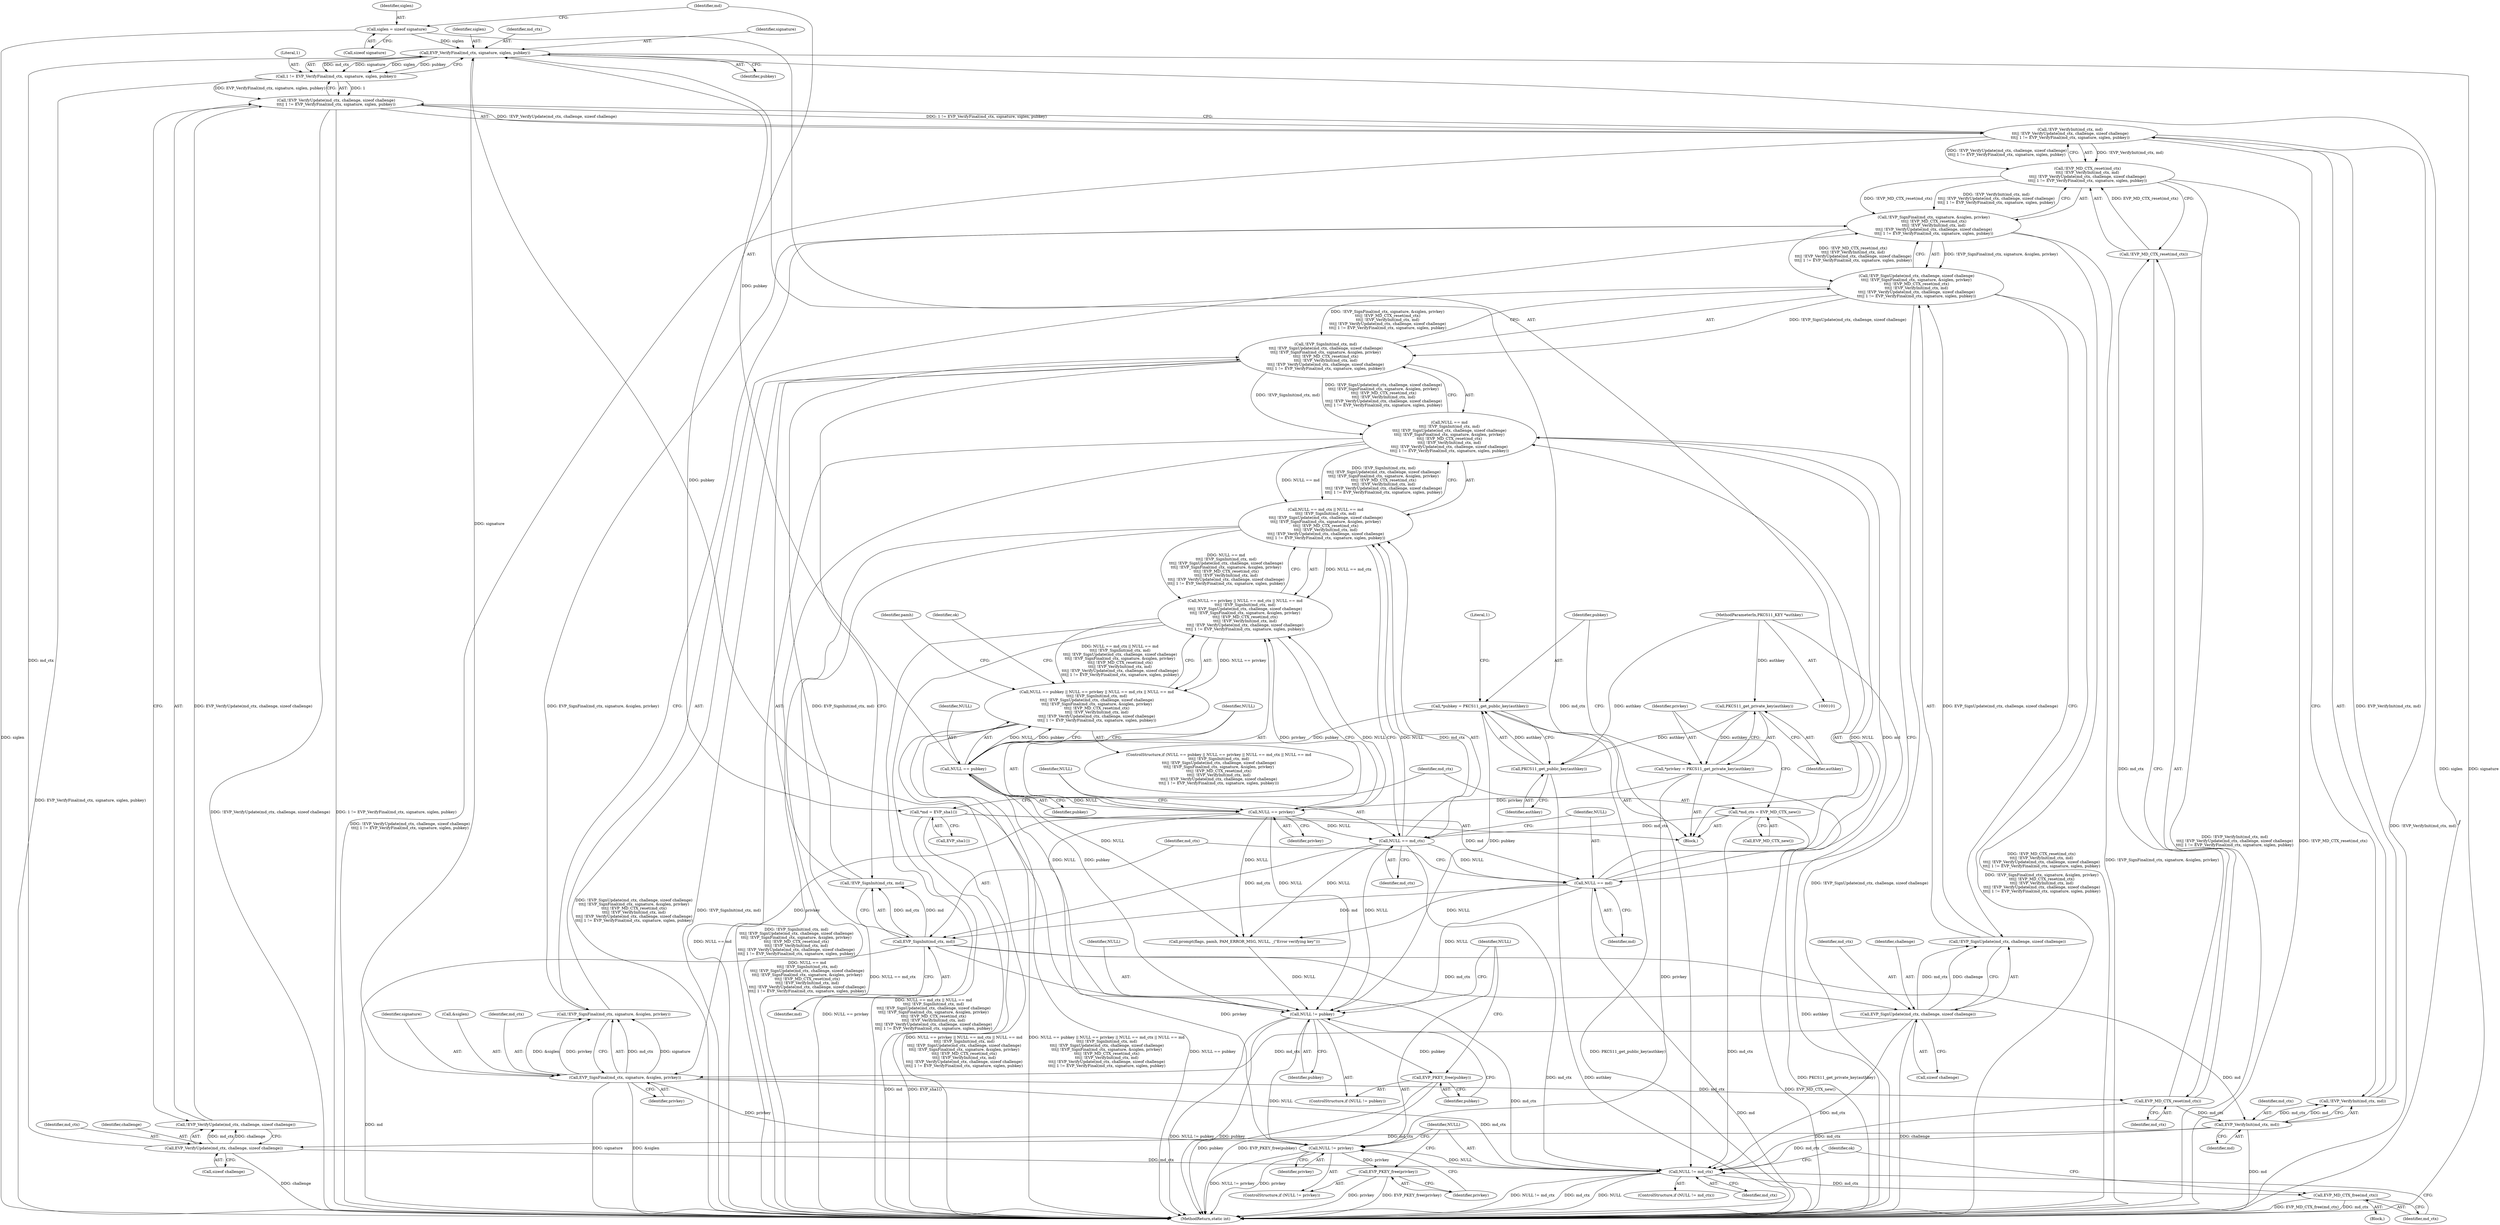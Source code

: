 digraph "1_pam_p11_d150b60e1e14c261b113f55681419ad1dfa8a76c@pointer" {
"1000200" [label="(Call,EVP_VerifyFinal(md_ctx, signature, siglen, pubkey))"];
"1000193" [label="(Call,EVP_VerifyUpdate(md_ctx, challenge, sizeof challenge))"];
"1000188" [label="(Call,EVP_VerifyInit(md_ctx, md))"];
"1000184" [label="(Call,EVP_MD_CTX_reset(md_ctx))"];
"1000176" [label="(Call,EVP_SignFinal(md_ctx, signature, &siglen, privkey))"];
"1000169" [label="(Call,EVP_SignUpdate(md_ctx, challenge, sizeof challenge))"];
"1000164" [label="(Call,EVP_SignInit(md_ctx, md))"];
"1000155" [label="(Call,NULL == md_ctx)"];
"1000151" [label="(Call,NULL == privkey)"];
"1000147" [label="(Call,NULL == pubkey)"];
"1000131" [label="(Call,*pubkey = PKCS11_get_public_key(authkey))"];
"1000133" [label="(Call,PKCS11_get_public_key(authkey))"];
"1000128" [label="(Call,PKCS11_get_private_key(authkey))"];
"1000104" [label="(MethodParameterIn,PKCS11_KEY *authkey)"];
"1000126" [label="(Call,*privkey = PKCS11_get_private_key(authkey))"];
"1000122" [label="(Call,*md_ctx = EVP_MD_CTX_new())"];
"1000159" [label="(Call,NULL == md)"];
"1000118" [label="(Call,*md = EVP_sha1())"];
"1000113" [label="(Call,siglen = sizeof signature)"];
"1000198" [label="(Call,1 != EVP_VerifyFinal(md_ctx, signature, siglen, pubkey))"];
"1000191" [label="(Call,!EVP_VerifyUpdate(md_ctx, challenge, sizeof challenge)\n\t\t\t|| 1 != EVP_VerifyFinal(md_ctx, signature, siglen, pubkey))"];
"1000186" [label="(Call,!EVP_VerifyInit(md_ctx, md)\n\t\t\t|| !EVP_VerifyUpdate(md_ctx, challenge, sizeof challenge)\n\t\t\t|| 1 != EVP_VerifyFinal(md_ctx, signature, siglen, pubkey))"];
"1000182" [label="(Call,!EVP_MD_CTX_reset(md_ctx)\n\t\t\t|| !EVP_VerifyInit(md_ctx, md)\n\t\t\t|| !EVP_VerifyUpdate(md_ctx, challenge, sizeof challenge)\n\t\t\t|| 1 != EVP_VerifyFinal(md_ctx, signature, siglen, pubkey))"];
"1000174" [label="(Call,!EVP_SignFinal(md_ctx, signature, &siglen, privkey)\n\t\t\t|| !EVP_MD_CTX_reset(md_ctx)\n\t\t\t|| !EVP_VerifyInit(md_ctx, md)\n\t\t\t|| !EVP_VerifyUpdate(md_ctx, challenge, sizeof challenge)\n\t\t\t|| 1 != EVP_VerifyFinal(md_ctx, signature, siglen, pubkey))"];
"1000167" [label="(Call,!EVP_SignUpdate(md_ctx, challenge, sizeof challenge)\n\t\t\t|| !EVP_SignFinal(md_ctx, signature, &siglen, privkey)\n\t\t\t|| !EVP_MD_CTX_reset(md_ctx)\n\t\t\t|| !EVP_VerifyInit(md_ctx, md)\n\t\t\t|| !EVP_VerifyUpdate(md_ctx, challenge, sizeof challenge)\n\t\t\t|| 1 != EVP_VerifyFinal(md_ctx, signature, siglen, pubkey))"];
"1000162" [label="(Call,!EVP_SignInit(md_ctx, md)\n\t\t\t|| !EVP_SignUpdate(md_ctx, challenge, sizeof challenge)\n\t\t\t|| !EVP_SignFinal(md_ctx, signature, &siglen, privkey)\n\t\t\t|| !EVP_MD_CTX_reset(md_ctx)\n\t\t\t|| !EVP_VerifyInit(md_ctx, md)\n\t\t\t|| !EVP_VerifyUpdate(md_ctx, challenge, sizeof challenge)\n\t\t\t|| 1 != EVP_VerifyFinal(md_ctx, signature, siglen, pubkey))"];
"1000158" [label="(Call,NULL == md\n\t\t\t|| !EVP_SignInit(md_ctx, md)\n\t\t\t|| !EVP_SignUpdate(md_ctx, challenge, sizeof challenge)\n\t\t\t|| !EVP_SignFinal(md_ctx, signature, &siglen, privkey)\n\t\t\t|| !EVP_MD_CTX_reset(md_ctx)\n\t\t\t|| !EVP_VerifyInit(md_ctx, md)\n\t\t\t|| !EVP_VerifyUpdate(md_ctx, challenge, sizeof challenge)\n\t\t\t|| 1 != EVP_VerifyFinal(md_ctx, signature, siglen, pubkey))"];
"1000154" [label="(Call,NULL == md_ctx || NULL == md\n\t\t\t|| !EVP_SignInit(md_ctx, md)\n\t\t\t|| !EVP_SignUpdate(md_ctx, challenge, sizeof challenge)\n\t\t\t|| !EVP_SignFinal(md_ctx, signature, &siglen, privkey)\n\t\t\t|| !EVP_MD_CTX_reset(md_ctx)\n\t\t\t|| !EVP_VerifyInit(md_ctx, md)\n\t\t\t|| !EVP_VerifyUpdate(md_ctx, challenge, sizeof challenge)\n\t\t\t|| 1 != EVP_VerifyFinal(md_ctx, signature, siglen, pubkey))"];
"1000150" [label="(Call,NULL == privkey || NULL == md_ctx || NULL == md\n\t\t\t|| !EVP_SignInit(md_ctx, md)\n\t\t\t|| !EVP_SignUpdate(md_ctx, challenge, sizeof challenge)\n\t\t\t|| !EVP_SignFinal(md_ctx, signature, &siglen, privkey)\n\t\t\t|| !EVP_MD_CTX_reset(md_ctx)\n\t\t\t|| !EVP_VerifyInit(md_ctx, md)\n\t\t\t|| !EVP_VerifyUpdate(md_ctx, challenge, sizeof challenge)\n\t\t\t|| 1 != EVP_VerifyFinal(md_ctx, signature, siglen, pubkey))"];
"1000146" [label="(Call,NULL == pubkey || NULL == privkey || NULL == md_ctx || NULL == md\n\t\t\t|| !EVP_SignInit(md_ctx, md)\n\t\t\t|| !EVP_SignUpdate(md_ctx, challenge, sizeof challenge)\n\t\t\t|| !EVP_SignFinal(md_ctx, signature, &siglen, privkey)\n\t\t\t|| !EVP_MD_CTX_reset(md_ctx)\n\t\t\t|| !EVP_VerifyInit(md_ctx, md)\n\t\t\t|| !EVP_VerifyUpdate(md_ctx, challenge, sizeof challenge)\n\t\t\t|| 1 != EVP_VerifyFinal(md_ctx, signature, siglen, pubkey))"];
"1000225" [label="(Call,NULL != pubkey)"];
"1000228" [label="(Call,EVP_PKEY_free(pubkey))"];
"1000231" [label="(Call,NULL != privkey)"];
"1000234" [label="(Call,EVP_PKEY_free(privkey))"];
"1000237" [label="(Call,NULL != md_ctx)"];
"1000241" [label="(Call,EVP_MD_CTX_free(md_ctx))"];
"1000129" [label="(Identifier,authkey)"];
"1000233" [label="(Identifier,privkey)"];
"1000245" [label="(MethodReturn,static int)"];
"1000166" [label="(Identifier,md)"];
"1000191" [label="(Call,!EVP_VerifyUpdate(md_ctx, challenge, sizeof challenge)\n\t\t\t|| 1 != EVP_VerifyFinal(md_ctx, signature, siglen, pubkey))"];
"1000164" [label="(Call,EVP_SignInit(md_ctx, md))"];
"1000238" [label="(Identifier,NULL)"];
"1000199" [label="(Literal,1)"];
"1000172" [label="(Call,sizeof challenge)"];
"1000162" [label="(Call,!EVP_SignInit(md_ctx, md)\n\t\t\t|| !EVP_SignUpdate(md_ctx, challenge, sizeof challenge)\n\t\t\t|| !EVP_SignFinal(md_ctx, signature, &siglen, privkey)\n\t\t\t|| !EVP_MD_CTX_reset(md_ctx)\n\t\t\t|| !EVP_VerifyInit(md_ctx, md)\n\t\t\t|| !EVP_VerifyUpdate(md_ctx, challenge, sizeof challenge)\n\t\t\t|| 1 != EVP_VerifyFinal(md_ctx, signature, siglen, pubkey))"];
"1000225" [label="(Call,NULL != pubkey)"];
"1000159" [label="(Call,NULL == md)"];
"1000202" [label="(Identifier,signature)"];
"1000185" [label="(Identifier,md_ctx)"];
"1000182" [label="(Call,!EVP_MD_CTX_reset(md_ctx)\n\t\t\t|| !EVP_VerifyInit(md_ctx, md)\n\t\t\t|| !EVP_VerifyUpdate(md_ctx, challenge, sizeof challenge)\n\t\t\t|| 1 != EVP_VerifyFinal(md_ctx, signature, siglen, pubkey))"];
"1000230" [label="(ControlStructure,if (NULL != privkey))"];
"1000207" [label="(Identifier,pamh)"];
"1000160" [label="(Identifier,NULL)"];
"1000228" [label="(Call,EVP_PKEY_free(pubkey))"];
"1000203" [label="(Identifier,siglen)"];
"1000244" [label="(Identifier,ok)"];
"1000176" [label="(Call,EVP_SignFinal(md_ctx, signature, &siglen, privkey))"];
"1000229" [label="(Identifier,pubkey)"];
"1000200" [label="(Call,EVP_VerifyFinal(md_ctx, signature, siglen, pubkey))"];
"1000212" [label="(Call,prompt(flags, pamh, PAM_ERROR_MSG, NULL, _(\"Error verifying key\")))"];
"1000175" [label="(Call,!EVP_SignFinal(md_ctx, signature, &siglen, privkey))"];
"1000170" [label="(Identifier,md_ctx)"];
"1000148" [label="(Identifier,NULL)"];
"1000234" [label="(Call,EVP_PKEY_free(privkey))"];
"1000137" [label="(Literal,1)"];
"1000231" [label="(Call,NULL != privkey)"];
"1000152" [label="(Identifier,NULL)"];
"1000194" [label="(Identifier,md_ctx)"];
"1000190" [label="(Identifier,md)"];
"1000189" [label="(Identifier,md_ctx)"];
"1000178" [label="(Identifier,signature)"];
"1000113" [label="(Call,siglen = sizeof signature)"];
"1000224" [label="(ControlStructure,if (NULL != pubkey))"];
"1000145" [label="(ControlStructure,if (NULL == pubkey || NULL == privkey || NULL == md_ctx || NULL == md\n\t\t\t|| !EVP_SignInit(md_ctx, md)\n\t\t\t|| !EVP_SignUpdate(md_ctx, challenge, sizeof challenge)\n\t\t\t|| !EVP_SignFinal(md_ctx, signature, &siglen, privkey)\n\t\t\t|| !EVP_MD_CTX_reset(md_ctx)\n\t\t\t|| !EVP_VerifyInit(md_ctx, md)\n\t\t\t|| !EVP_VerifyUpdate(md_ctx, challenge, sizeof challenge)\n\t\t\t|| 1 != EVP_VerifyFinal(md_ctx, signature, siglen, pubkey)))"];
"1000240" [label="(Block,)"];
"1000128" [label="(Call,PKCS11_get_private_key(authkey))"];
"1000168" [label="(Call,!EVP_SignUpdate(md_ctx, challenge, sizeof challenge))"];
"1000155" [label="(Call,NULL == md_ctx)"];
"1000157" [label="(Identifier,md_ctx)"];
"1000120" [label="(Call,EVP_sha1())"];
"1000226" [label="(Identifier,NULL)"];
"1000147" [label="(Call,NULL == pubkey)"];
"1000196" [label="(Call,sizeof challenge)"];
"1000236" [label="(ControlStructure,if (NULL != md_ctx))"];
"1000161" [label="(Identifier,md)"];
"1000165" [label="(Identifier,md_ctx)"];
"1000114" [label="(Identifier,siglen)"];
"1000237" [label="(Call,NULL != md_ctx)"];
"1000146" [label="(Call,NULL == pubkey || NULL == privkey || NULL == md_ctx || NULL == md\n\t\t\t|| !EVP_SignInit(md_ctx, md)\n\t\t\t|| !EVP_SignUpdate(md_ctx, challenge, sizeof challenge)\n\t\t\t|| !EVP_SignFinal(md_ctx, signature, &siglen, privkey)\n\t\t\t|| !EVP_MD_CTX_reset(md_ctx)\n\t\t\t|| !EVP_VerifyInit(md_ctx, md)\n\t\t\t|| !EVP_VerifyUpdate(md_ctx, challenge, sizeof challenge)\n\t\t\t|| 1 != EVP_VerifyFinal(md_ctx, signature, siglen, pubkey))"];
"1000126" [label="(Call,*privkey = PKCS11_get_private_key(authkey))"];
"1000221" [label="(Identifier,ok)"];
"1000183" [label="(Call,!EVP_MD_CTX_reset(md_ctx))"];
"1000198" [label="(Call,1 != EVP_VerifyFinal(md_ctx, signature, siglen, pubkey))"];
"1000153" [label="(Identifier,privkey)"];
"1000119" [label="(Identifier,md)"];
"1000195" [label="(Identifier,challenge)"];
"1000163" [label="(Call,!EVP_SignInit(md_ctx, md))"];
"1000167" [label="(Call,!EVP_SignUpdate(md_ctx, challenge, sizeof challenge)\n\t\t\t|| !EVP_SignFinal(md_ctx, signature, &siglen, privkey)\n\t\t\t|| !EVP_MD_CTX_reset(md_ctx)\n\t\t\t|| !EVP_VerifyInit(md_ctx, md)\n\t\t\t|| !EVP_VerifyUpdate(md_ctx, challenge, sizeof challenge)\n\t\t\t|| 1 != EVP_VerifyFinal(md_ctx, signature, siglen, pubkey))"];
"1000235" [label="(Identifier,privkey)"];
"1000192" [label="(Call,!EVP_VerifyUpdate(md_ctx, challenge, sizeof challenge))"];
"1000151" [label="(Call,NULL == privkey)"];
"1000232" [label="(Identifier,NULL)"];
"1000204" [label="(Identifier,pubkey)"];
"1000133" [label="(Call,PKCS11_get_public_key(authkey))"];
"1000104" [label="(MethodParameterIn,PKCS11_KEY *authkey)"];
"1000201" [label="(Identifier,md_ctx)"];
"1000181" [label="(Identifier,privkey)"];
"1000179" [label="(Call,&siglen)"];
"1000156" [label="(Identifier,NULL)"];
"1000227" [label="(Identifier,pubkey)"];
"1000134" [label="(Identifier,authkey)"];
"1000174" [label="(Call,!EVP_SignFinal(md_ctx, signature, &siglen, privkey)\n\t\t\t|| !EVP_MD_CTX_reset(md_ctx)\n\t\t\t|| !EVP_VerifyInit(md_ctx, md)\n\t\t\t|| !EVP_VerifyUpdate(md_ctx, challenge, sizeof challenge)\n\t\t\t|| 1 != EVP_VerifyFinal(md_ctx, signature, siglen, pubkey))"];
"1000188" [label="(Call,EVP_VerifyInit(md_ctx, md))"];
"1000186" [label="(Call,!EVP_VerifyInit(md_ctx, md)\n\t\t\t|| !EVP_VerifyUpdate(md_ctx, challenge, sizeof challenge)\n\t\t\t|| 1 != EVP_VerifyFinal(md_ctx, signature, siglen, pubkey))"];
"1000158" [label="(Call,NULL == md\n\t\t\t|| !EVP_SignInit(md_ctx, md)\n\t\t\t|| !EVP_SignUpdate(md_ctx, challenge, sizeof challenge)\n\t\t\t|| !EVP_SignFinal(md_ctx, signature, &siglen, privkey)\n\t\t\t|| !EVP_MD_CTX_reset(md_ctx)\n\t\t\t|| !EVP_VerifyInit(md_ctx, md)\n\t\t\t|| !EVP_VerifyUpdate(md_ctx, challenge, sizeof challenge)\n\t\t\t|| 1 != EVP_VerifyFinal(md_ctx, signature, siglen, pubkey))"];
"1000131" [label="(Call,*pubkey = PKCS11_get_public_key(authkey))"];
"1000124" [label="(Call,EVP_MD_CTX_new())"];
"1000132" [label="(Identifier,pubkey)"];
"1000127" [label="(Identifier,privkey)"];
"1000241" [label="(Call,EVP_MD_CTX_free(md_ctx))"];
"1000115" [label="(Call,sizeof signature)"];
"1000169" [label="(Call,EVP_SignUpdate(md_ctx, challenge, sizeof challenge))"];
"1000149" [label="(Identifier,pubkey)"];
"1000187" [label="(Call,!EVP_VerifyInit(md_ctx, md))"];
"1000150" [label="(Call,NULL == privkey || NULL == md_ctx || NULL == md\n\t\t\t|| !EVP_SignInit(md_ctx, md)\n\t\t\t|| !EVP_SignUpdate(md_ctx, challenge, sizeof challenge)\n\t\t\t|| !EVP_SignFinal(md_ctx, signature, &siglen, privkey)\n\t\t\t|| !EVP_MD_CTX_reset(md_ctx)\n\t\t\t|| !EVP_VerifyInit(md_ctx, md)\n\t\t\t|| !EVP_VerifyUpdate(md_ctx, challenge, sizeof challenge)\n\t\t\t|| 1 != EVP_VerifyFinal(md_ctx, signature, siglen, pubkey))"];
"1000105" [label="(Block,)"];
"1000122" [label="(Call,*md_ctx = EVP_MD_CTX_new())"];
"1000177" [label="(Identifier,md_ctx)"];
"1000193" [label="(Call,EVP_VerifyUpdate(md_ctx, challenge, sizeof challenge))"];
"1000171" [label="(Identifier,challenge)"];
"1000123" [label="(Identifier,md_ctx)"];
"1000242" [label="(Identifier,md_ctx)"];
"1000154" [label="(Call,NULL == md_ctx || NULL == md\n\t\t\t|| !EVP_SignInit(md_ctx, md)\n\t\t\t|| !EVP_SignUpdate(md_ctx, challenge, sizeof challenge)\n\t\t\t|| !EVP_SignFinal(md_ctx, signature, &siglen, privkey)\n\t\t\t|| !EVP_MD_CTX_reset(md_ctx)\n\t\t\t|| !EVP_VerifyInit(md_ctx, md)\n\t\t\t|| !EVP_VerifyUpdate(md_ctx, challenge, sizeof challenge)\n\t\t\t|| 1 != EVP_VerifyFinal(md_ctx, signature, siglen, pubkey))"];
"1000118" [label="(Call,*md = EVP_sha1())"];
"1000239" [label="(Identifier,md_ctx)"];
"1000184" [label="(Call,EVP_MD_CTX_reset(md_ctx))"];
"1000200" -> "1000198"  [label="AST: "];
"1000200" -> "1000204"  [label="CFG: "];
"1000201" -> "1000200"  [label="AST: "];
"1000202" -> "1000200"  [label="AST: "];
"1000203" -> "1000200"  [label="AST: "];
"1000204" -> "1000200"  [label="AST: "];
"1000198" -> "1000200"  [label="CFG: "];
"1000200" -> "1000245"  [label="DDG: siglen"];
"1000200" -> "1000245"  [label="DDG: signature"];
"1000200" -> "1000198"  [label="DDG: md_ctx"];
"1000200" -> "1000198"  [label="DDG: signature"];
"1000200" -> "1000198"  [label="DDG: siglen"];
"1000200" -> "1000198"  [label="DDG: pubkey"];
"1000193" -> "1000200"  [label="DDG: md_ctx"];
"1000176" -> "1000200"  [label="DDG: signature"];
"1000113" -> "1000200"  [label="DDG: siglen"];
"1000147" -> "1000200"  [label="DDG: pubkey"];
"1000200" -> "1000225"  [label="DDG: pubkey"];
"1000200" -> "1000237"  [label="DDG: md_ctx"];
"1000193" -> "1000192"  [label="AST: "];
"1000193" -> "1000196"  [label="CFG: "];
"1000194" -> "1000193"  [label="AST: "];
"1000195" -> "1000193"  [label="AST: "];
"1000196" -> "1000193"  [label="AST: "];
"1000192" -> "1000193"  [label="CFG: "];
"1000193" -> "1000245"  [label="DDG: challenge"];
"1000193" -> "1000192"  [label="DDG: md_ctx"];
"1000193" -> "1000192"  [label="DDG: challenge"];
"1000188" -> "1000193"  [label="DDG: md_ctx"];
"1000193" -> "1000237"  [label="DDG: md_ctx"];
"1000188" -> "1000187"  [label="AST: "];
"1000188" -> "1000190"  [label="CFG: "];
"1000189" -> "1000188"  [label="AST: "];
"1000190" -> "1000188"  [label="AST: "];
"1000187" -> "1000188"  [label="CFG: "];
"1000188" -> "1000245"  [label="DDG: md"];
"1000188" -> "1000187"  [label="DDG: md_ctx"];
"1000188" -> "1000187"  [label="DDG: md"];
"1000184" -> "1000188"  [label="DDG: md_ctx"];
"1000164" -> "1000188"  [label="DDG: md"];
"1000188" -> "1000237"  [label="DDG: md_ctx"];
"1000184" -> "1000183"  [label="AST: "];
"1000184" -> "1000185"  [label="CFG: "];
"1000185" -> "1000184"  [label="AST: "];
"1000183" -> "1000184"  [label="CFG: "];
"1000184" -> "1000183"  [label="DDG: md_ctx"];
"1000176" -> "1000184"  [label="DDG: md_ctx"];
"1000184" -> "1000237"  [label="DDG: md_ctx"];
"1000176" -> "1000175"  [label="AST: "];
"1000176" -> "1000181"  [label="CFG: "];
"1000177" -> "1000176"  [label="AST: "];
"1000178" -> "1000176"  [label="AST: "];
"1000179" -> "1000176"  [label="AST: "];
"1000181" -> "1000176"  [label="AST: "];
"1000175" -> "1000176"  [label="CFG: "];
"1000176" -> "1000245"  [label="DDG: signature"];
"1000176" -> "1000245"  [label="DDG: &siglen"];
"1000176" -> "1000175"  [label="DDG: md_ctx"];
"1000176" -> "1000175"  [label="DDG: signature"];
"1000176" -> "1000175"  [label="DDG: &siglen"];
"1000176" -> "1000175"  [label="DDG: privkey"];
"1000169" -> "1000176"  [label="DDG: md_ctx"];
"1000151" -> "1000176"  [label="DDG: privkey"];
"1000176" -> "1000231"  [label="DDG: privkey"];
"1000176" -> "1000237"  [label="DDG: md_ctx"];
"1000169" -> "1000168"  [label="AST: "];
"1000169" -> "1000172"  [label="CFG: "];
"1000170" -> "1000169"  [label="AST: "];
"1000171" -> "1000169"  [label="AST: "];
"1000172" -> "1000169"  [label="AST: "];
"1000168" -> "1000169"  [label="CFG: "];
"1000169" -> "1000245"  [label="DDG: challenge"];
"1000169" -> "1000168"  [label="DDG: md_ctx"];
"1000169" -> "1000168"  [label="DDG: challenge"];
"1000164" -> "1000169"  [label="DDG: md_ctx"];
"1000169" -> "1000237"  [label="DDG: md_ctx"];
"1000164" -> "1000163"  [label="AST: "];
"1000164" -> "1000166"  [label="CFG: "];
"1000165" -> "1000164"  [label="AST: "];
"1000166" -> "1000164"  [label="AST: "];
"1000163" -> "1000164"  [label="CFG: "];
"1000164" -> "1000245"  [label="DDG: md"];
"1000164" -> "1000163"  [label="DDG: md_ctx"];
"1000164" -> "1000163"  [label="DDG: md"];
"1000155" -> "1000164"  [label="DDG: md_ctx"];
"1000159" -> "1000164"  [label="DDG: md"];
"1000164" -> "1000237"  [label="DDG: md_ctx"];
"1000155" -> "1000154"  [label="AST: "];
"1000155" -> "1000157"  [label="CFG: "];
"1000156" -> "1000155"  [label="AST: "];
"1000157" -> "1000155"  [label="AST: "];
"1000160" -> "1000155"  [label="CFG: "];
"1000154" -> "1000155"  [label="CFG: "];
"1000155" -> "1000154"  [label="DDG: NULL"];
"1000155" -> "1000154"  [label="DDG: md_ctx"];
"1000151" -> "1000155"  [label="DDG: NULL"];
"1000122" -> "1000155"  [label="DDG: md_ctx"];
"1000155" -> "1000159"  [label="DDG: NULL"];
"1000155" -> "1000212"  [label="DDG: NULL"];
"1000155" -> "1000225"  [label="DDG: NULL"];
"1000155" -> "1000237"  [label="DDG: md_ctx"];
"1000151" -> "1000150"  [label="AST: "];
"1000151" -> "1000153"  [label="CFG: "];
"1000152" -> "1000151"  [label="AST: "];
"1000153" -> "1000151"  [label="AST: "];
"1000156" -> "1000151"  [label="CFG: "];
"1000150" -> "1000151"  [label="CFG: "];
"1000151" -> "1000150"  [label="DDG: NULL"];
"1000151" -> "1000150"  [label="DDG: privkey"];
"1000147" -> "1000151"  [label="DDG: NULL"];
"1000126" -> "1000151"  [label="DDG: privkey"];
"1000151" -> "1000212"  [label="DDG: NULL"];
"1000151" -> "1000225"  [label="DDG: NULL"];
"1000151" -> "1000231"  [label="DDG: privkey"];
"1000147" -> "1000146"  [label="AST: "];
"1000147" -> "1000149"  [label="CFG: "];
"1000148" -> "1000147"  [label="AST: "];
"1000149" -> "1000147"  [label="AST: "];
"1000152" -> "1000147"  [label="CFG: "];
"1000146" -> "1000147"  [label="CFG: "];
"1000147" -> "1000146"  [label="DDG: NULL"];
"1000147" -> "1000146"  [label="DDG: pubkey"];
"1000131" -> "1000147"  [label="DDG: pubkey"];
"1000147" -> "1000212"  [label="DDG: NULL"];
"1000147" -> "1000225"  [label="DDG: NULL"];
"1000147" -> "1000225"  [label="DDG: pubkey"];
"1000131" -> "1000105"  [label="AST: "];
"1000131" -> "1000133"  [label="CFG: "];
"1000132" -> "1000131"  [label="AST: "];
"1000133" -> "1000131"  [label="AST: "];
"1000137" -> "1000131"  [label="CFG: "];
"1000131" -> "1000245"  [label="DDG: PKCS11_get_public_key(authkey)"];
"1000133" -> "1000131"  [label="DDG: authkey"];
"1000131" -> "1000225"  [label="DDG: pubkey"];
"1000133" -> "1000134"  [label="CFG: "];
"1000134" -> "1000133"  [label="AST: "];
"1000133" -> "1000245"  [label="DDG: authkey"];
"1000128" -> "1000133"  [label="DDG: authkey"];
"1000104" -> "1000133"  [label="DDG: authkey"];
"1000128" -> "1000126"  [label="AST: "];
"1000128" -> "1000129"  [label="CFG: "];
"1000129" -> "1000128"  [label="AST: "];
"1000126" -> "1000128"  [label="CFG: "];
"1000128" -> "1000126"  [label="DDG: authkey"];
"1000104" -> "1000128"  [label="DDG: authkey"];
"1000104" -> "1000101"  [label="AST: "];
"1000104" -> "1000245"  [label="DDG: authkey"];
"1000126" -> "1000105"  [label="AST: "];
"1000127" -> "1000126"  [label="AST: "];
"1000132" -> "1000126"  [label="CFG: "];
"1000126" -> "1000245"  [label="DDG: PKCS11_get_private_key(authkey)"];
"1000126" -> "1000231"  [label="DDG: privkey"];
"1000122" -> "1000105"  [label="AST: "];
"1000122" -> "1000124"  [label="CFG: "];
"1000123" -> "1000122"  [label="AST: "];
"1000124" -> "1000122"  [label="AST: "];
"1000127" -> "1000122"  [label="CFG: "];
"1000122" -> "1000245"  [label="DDG: EVP_MD_CTX_new()"];
"1000122" -> "1000237"  [label="DDG: md_ctx"];
"1000159" -> "1000158"  [label="AST: "];
"1000159" -> "1000161"  [label="CFG: "];
"1000160" -> "1000159"  [label="AST: "];
"1000161" -> "1000159"  [label="AST: "];
"1000165" -> "1000159"  [label="CFG: "];
"1000158" -> "1000159"  [label="CFG: "];
"1000159" -> "1000245"  [label="DDG: md"];
"1000159" -> "1000158"  [label="DDG: NULL"];
"1000159" -> "1000158"  [label="DDG: md"];
"1000118" -> "1000159"  [label="DDG: md"];
"1000159" -> "1000212"  [label="DDG: NULL"];
"1000159" -> "1000225"  [label="DDG: NULL"];
"1000118" -> "1000105"  [label="AST: "];
"1000118" -> "1000120"  [label="CFG: "];
"1000119" -> "1000118"  [label="AST: "];
"1000120" -> "1000118"  [label="AST: "];
"1000123" -> "1000118"  [label="CFG: "];
"1000118" -> "1000245"  [label="DDG: md"];
"1000118" -> "1000245"  [label="DDG: EVP_sha1()"];
"1000113" -> "1000105"  [label="AST: "];
"1000113" -> "1000115"  [label="CFG: "];
"1000114" -> "1000113"  [label="AST: "];
"1000115" -> "1000113"  [label="AST: "];
"1000119" -> "1000113"  [label="CFG: "];
"1000113" -> "1000245"  [label="DDG: siglen"];
"1000198" -> "1000191"  [label="AST: "];
"1000199" -> "1000198"  [label="AST: "];
"1000191" -> "1000198"  [label="CFG: "];
"1000198" -> "1000245"  [label="DDG: EVP_VerifyFinal(md_ctx, signature, siglen, pubkey)"];
"1000198" -> "1000191"  [label="DDG: 1"];
"1000198" -> "1000191"  [label="DDG: EVP_VerifyFinal(md_ctx, signature, siglen, pubkey)"];
"1000191" -> "1000186"  [label="AST: "];
"1000191" -> "1000192"  [label="CFG: "];
"1000192" -> "1000191"  [label="AST: "];
"1000186" -> "1000191"  [label="CFG: "];
"1000191" -> "1000245"  [label="DDG: !EVP_VerifyUpdate(md_ctx, challenge, sizeof challenge)"];
"1000191" -> "1000245"  [label="DDG: 1 != EVP_VerifyFinal(md_ctx, signature, siglen, pubkey)"];
"1000191" -> "1000186"  [label="DDG: !EVP_VerifyUpdate(md_ctx, challenge, sizeof challenge)"];
"1000191" -> "1000186"  [label="DDG: 1 != EVP_VerifyFinal(md_ctx, signature, siglen, pubkey)"];
"1000192" -> "1000191"  [label="DDG: EVP_VerifyUpdate(md_ctx, challenge, sizeof challenge)"];
"1000186" -> "1000182"  [label="AST: "];
"1000186" -> "1000187"  [label="CFG: "];
"1000187" -> "1000186"  [label="AST: "];
"1000182" -> "1000186"  [label="CFG: "];
"1000186" -> "1000245"  [label="DDG: !EVP_VerifyInit(md_ctx, md)"];
"1000186" -> "1000245"  [label="DDG: !EVP_VerifyUpdate(md_ctx, challenge, sizeof challenge)\n\t\t\t|| 1 != EVP_VerifyFinal(md_ctx, signature, siglen, pubkey)"];
"1000186" -> "1000182"  [label="DDG: !EVP_VerifyInit(md_ctx, md)"];
"1000186" -> "1000182"  [label="DDG: !EVP_VerifyUpdate(md_ctx, challenge, sizeof challenge)\n\t\t\t|| 1 != EVP_VerifyFinal(md_ctx, signature, siglen, pubkey)"];
"1000187" -> "1000186"  [label="DDG: EVP_VerifyInit(md_ctx, md)"];
"1000182" -> "1000174"  [label="AST: "];
"1000182" -> "1000183"  [label="CFG: "];
"1000183" -> "1000182"  [label="AST: "];
"1000174" -> "1000182"  [label="CFG: "];
"1000182" -> "1000245"  [label="DDG: !EVP_VerifyInit(md_ctx, md)\n\t\t\t|| !EVP_VerifyUpdate(md_ctx, challenge, sizeof challenge)\n\t\t\t|| 1 != EVP_VerifyFinal(md_ctx, signature, siglen, pubkey)"];
"1000182" -> "1000245"  [label="DDG: !EVP_MD_CTX_reset(md_ctx)"];
"1000182" -> "1000174"  [label="DDG: !EVP_MD_CTX_reset(md_ctx)"];
"1000182" -> "1000174"  [label="DDG: !EVP_VerifyInit(md_ctx, md)\n\t\t\t|| !EVP_VerifyUpdate(md_ctx, challenge, sizeof challenge)\n\t\t\t|| 1 != EVP_VerifyFinal(md_ctx, signature, siglen, pubkey)"];
"1000183" -> "1000182"  [label="DDG: EVP_MD_CTX_reset(md_ctx)"];
"1000174" -> "1000167"  [label="AST: "];
"1000174" -> "1000175"  [label="CFG: "];
"1000175" -> "1000174"  [label="AST: "];
"1000167" -> "1000174"  [label="CFG: "];
"1000174" -> "1000245"  [label="DDG: !EVP_MD_CTX_reset(md_ctx)\n\t\t\t|| !EVP_VerifyInit(md_ctx, md)\n\t\t\t|| !EVP_VerifyUpdate(md_ctx, challenge, sizeof challenge)\n\t\t\t|| 1 != EVP_VerifyFinal(md_ctx, signature, siglen, pubkey)"];
"1000174" -> "1000245"  [label="DDG: !EVP_SignFinal(md_ctx, signature, &siglen, privkey)"];
"1000174" -> "1000167"  [label="DDG: !EVP_SignFinal(md_ctx, signature, &siglen, privkey)"];
"1000174" -> "1000167"  [label="DDG: !EVP_MD_CTX_reset(md_ctx)\n\t\t\t|| !EVP_VerifyInit(md_ctx, md)\n\t\t\t|| !EVP_VerifyUpdate(md_ctx, challenge, sizeof challenge)\n\t\t\t|| 1 != EVP_VerifyFinal(md_ctx, signature, siglen, pubkey)"];
"1000175" -> "1000174"  [label="DDG: EVP_SignFinal(md_ctx, signature, &siglen, privkey)"];
"1000167" -> "1000162"  [label="AST: "];
"1000167" -> "1000168"  [label="CFG: "];
"1000168" -> "1000167"  [label="AST: "];
"1000162" -> "1000167"  [label="CFG: "];
"1000167" -> "1000245"  [label="DDG: !EVP_SignUpdate(md_ctx, challenge, sizeof challenge)"];
"1000167" -> "1000245"  [label="DDG: !EVP_SignFinal(md_ctx, signature, &siglen, privkey)\n\t\t\t|| !EVP_MD_CTX_reset(md_ctx)\n\t\t\t|| !EVP_VerifyInit(md_ctx, md)\n\t\t\t|| !EVP_VerifyUpdate(md_ctx, challenge, sizeof challenge)\n\t\t\t|| 1 != EVP_VerifyFinal(md_ctx, signature, siglen, pubkey)"];
"1000167" -> "1000162"  [label="DDG: !EVP_SignUpdate(md_ctx, challenge, sizeof challenge)"];
"1000167" -> "1000162"  [label="DDG: !EVP_SignFinal(md_ctx, signature, &siglen, privkey)\n\t\t\t|| !EVP_MD_CTX_reset(md_ctx)\n\t\t\t|| !EVP_VerifyInit(md_ctx, md)\n\t\t\t|| !EVP_VerifyUpdate(md_ctx, challenge, sizeof challenge)\n\t\t\t|| 1 != EVP_VerifyFinal(md_ctx, signature, siglen, pubkey)"];
"1000168" -> "1000167"  [label="DDG: EVP_SignUpdate(md_ctx, challenge, sizeof challenge)"];
"1000162" -> "1000158"  [label="AST: "];
"1000162" -> "1000163"  [label="CFG: "];
"1000163" -> "1000162"  [label="AST: "];
"1000158" -> "1000162"  [label="CFG: "];
"1000162" -> "1000245"  [label="DDG: !EVP_SignUpdate(md_ctx, challenge, sizeof challenge)\n\t\t\t|| !EVP_SignFinal(md_ctx, signature, &siglen, privkey)\n\t\t\t|| !EVP_MD_CTX_reset(md_ctx)\n\t\t\t|| !EVP_VerifyInit(md_ctx, md)\n\t\t\t|| !EVP_VerifyUpdate(md_ctx, challenge, sizeof challenge)\n\t\t\t|| 1 != EVP_VerifyFinal(md_ctx, signature, siglen, pubkey)"];
"1000162" -> "1000245"  [label="DDG: !EVP_SignInit(md_ctx, md)"];
"1000162" -> "1000158"  [label="DDG: !EVP_SignInit(md_ctx, md)"];
"1000162" -> "1000158"  [label="DDG: !EVP_SignUpdate(md_ctx, challenge, sizeof challenge)\n\t\t\t|| !EVP_SignFinal(md_ctx, signature, &siglen, privkey)\n\t\t\t|| !EVP_MD_CTX_reset(md_ctx)\n\t\t\t|| !EVP_VerifyInit(md_ctx, md)\n\t\t\t|| !EVP_VerifyUpdate(md_ctx, challenge, sizeof challenge)\n\t\t\t|| 1 != EVP_VerifyFinal(md_ctx, signature, siglen, pubkey)"];
"1000163" -> "1000162"  [label="DDG: EVP_SignInit(md_ctx, md)"];
"1000158" -> "1000154"  [label="AST: "];
"1000154" -> "1000158"  [label="CFG: "];
"1000158" -> "1000245"  [label="DDG: NULL == md"];
"1000158" -> "1000245"  [label="DDG: !EVP_SignInit(md_ctx, md)\n\t\t\t|| !EVP_SignUpdate(md_ctx, challenge, sizeof challenge)\n\t\t\t|| !EVP_SignFinal(md_ctx, signature, &siglen, privkey)\n\t\t\t|| !EVP_MD_CTX_reset(md_ctx)\n\t\t\t|| !EVP_VerifyInit(md_ctx, md)\n\t\t\t|| !EVP_VerifyUpdate(md_ctx, challenge, sizeof challenge)\n\t\t\t|| 1 != EVP_VerifyFinal(md_ctx, signature, siglen, pubkey)"];
"1000158" -> "1000154"  [label="DDG: NULL == md"];
"1000158" -> "1000154"  [label="DDG: !EVP_SignInit(md_ctx, md)\n\t\t\t|| !EVP_SignUpdate(md_ctx, challenge, sizeof challenge)\n\t\t\t|| !EVP_SignFinal(md_ctx, signature, &siglen, privkey)\n\t\t\t|| !EVP_MD_CTX_reset(md_ctx)\n\t\t\t|| !EVP_VerifyInit(md_ctx, md)\n\t\t\t|| !EVP_VerifyUpdate(md_ctx, challenge, sizeof challenge)\n\t\t\t|| 1 != EVP_VerifyFinal(md_ctx, signature, siglen, pubkey)"];
"1000154" -> "1000150"  [label="AST: "];
"1000150" -> "1000154"  [label="CFG: "];
"1000154" -> "1000245"  [label="DDG: NULL == md_ctx"];
"1000154" -> "1000245"  [label="DDG: NULL == md\n\t\t\t|| !EVP_SignInit(md_ctx, md)\n\t\t\t|| !EVP_SignUpdate(md_ctx, challenge, sizeof challenge)\n\t\t\t|| !EVP_SignFinal(md_ctx, signature, &siglen, privkey)\n\t\t\t|| !EVP_MD_CTX_reset(md_ctx)\n\t\t\t|| !EVP_VerifyInit(md_ctx, md)\n\t\t\t|| !EVP_VerifyUpdate(md_ctx, challenge, sizeof challenge)\n\t\t\t|| 1 != EVP_VerifyFinal(md_ctx, signature, siglen, pubkey)"];
"1000154" -> "1000150"  [label="DDG: NULL == md_ctx"];
"1000154" -> "1000150"  [label="DDG: NULL == md\n\t\t\t|| !EVP_SignInit(md_ctx, md)\n\t\t\t|| !EVP_SignUpdate(md_ctx, challenge, sizeof challenge)\n\t\t\t|| !EVP_SignFinal(md_ctx, signature, &siglen, privkey)\n\t\t\t|| !EVP_MD_CTX_reset(md_ctx)\n\t\t\t|| !EVP_VerifyInit(md_ctx, md)\n\t\t\t|| !EVP_VerifyUpdate(md_ctx, challenge, sizeof challenge)\n\t\t\t|| 1 != EVP_VerifyFinal(md_ctx, signature, siglen, pubkey)"];
"1000150" -> "1000146"  [label="AST: "];
"1000146" -> "1000150"  [label="CFG: "];
"1000150" -> "1000245"  [label="DDG: NULL == privkey"];
"1000150" -> "1000245"  [label="DDG: NULL == md_ctx || NULL == md\n\t\t\t|| !EVP_SignInit(md_ctx, md)\n\t\t\t|| !EVP_SignUpdate(md_ctx, challenge, sizeof challenge)\n\t\t\t|| !EVP_SignFinal(md_ctx, signature, &siglen, privkey)\n\t\t\t|| !EVP_MD_CTX_reset(md_ctx)\n\t\t\t|| !EVP_VerifyInit(md_ctx, md)\n\t\t\t|| !EVP_VerifyUpdate(md_ctx, challenge, sizeof challenge)\n\t\t\t|| 1 != EVP_VerifyFinal(md_ctx, signature, siglen, pubkey)"];
"1000150" -> "1000146"  [label="DDG: NULL == privkey"];
"1000150" -> "1000146"  [label="DDG: NULL == md_ctx || NULL == md\n\t\t\t|| !EVP_SignInit(md_ctx, md)\n\t\t\t|| !EVP_SignUpdate(md_ctx, challenge, sizeof challenge)\n\t\t\t|| !EVP_SignFinal(md_ctx, signature, &siglen, privkey)\n\t\t\t|| !EVP_MD_CTX_reset(md_ctx)\n\t\t\t|| !EVP_VerifyInit(md_ctx, md)\n\t\t\t|| !EVP_VerifyUpdate(md_ctx, challenge, sizeof challenge)\n\t\t\t|| 1 != EVP_VerifyFinal(md_ctx, signature, siglen, pubkey)"];
"1000146" -> "1000145"  [label="AST: "];
"1000207" -> "1000146"  [label="CFG: "];
"1000221" -> "1000146"  [label="CFG: "];
"1000146" -> "1000245"  [label="DDG: NULL == privkey || NULL == md_ctx || NULL == md\n\t\t\t|| !EVP_SignInit(md_ctx, md)\n\t\t\t|| !EVP_SignUpdate(md_ctx, challenge, sizeof challenge)\n\t\t\t|| !EVP_SignFinal(md_ctx, signature, &siglen, privkey)\n\t\t\t|| !EVP_MD_CTX_reset(md_ctx)\n\t\t\t|| !EVP_VerifyInit(md_ctx, md)\n\t\t\t|| !EVP_VerifyUpdate(md_ctx, challenge, sizeof challenge)\n\t\t\t|| 1 != EVP_VerifyFinal(md_ctx, signature, siglen, pubkey)"];
"1000146" -> "1000245"  [label="DDG: NULL == pubkey || NULL == privkey || NULL == md_ctx || NULL == md\n\t\t\t|| !EVP_SignInit(md_ctx, md)\n\t\t\t|| !EVP_SignUpdate(md_ctx, challenge, sizeof challenge)\n\t\t\t|| !EVP_SignFinal(md_ctx, signature, &siglen, privkey)\n\t\t\t|| !EVP_MD_CTX_reset(md_ctx)\n\t\t\t|| !EVP_VerifyInit(md_ctx, md)\n\t\t\t|| !EVP_VerifyUpdate(md_ctx, challenge, sizeof challenge)\n\t\t\t|| 1 != EVP_VerifyFinal(md_ctx, signature, siglen, pubkey)"];
"1000146" -> "1000245"  [label="DDG: NULL == pubkey"];
"1000225" -> "1000224"  [label="AST: "];
"1000225" -> "1000227"  [label="CFG: "];
"1000226" -> "1000225"  [label="AST: "];
"1000227" -> "1000225"  [label="AST: "];
"1000229" -> "1000225"  [label="CFG: "];
"1000232" -> "1000225"  [label="CFG: "];
"1000225" -> "1000245"  [label="DDG: NULL != pubkey"];
"1000225" -> "1000245"  [label="DDG: pubkey"];
"1000212" -> "1000225"  [label="DDG: NULL"];
"1000225" -> "1000228"  [label="DDG: pubkey"];
"1000225" -> "1000231"  [label="DDG: NULL"];
"1000228" -> "1000224"  [label="AST: "];
"1000228" -> "1000229"  [label="CFG: "];
"1000229" -> "1000228"  [label="AST: "];
"1000232" -> "1000228"  [label="CFG: "];
"1000228" -> "1000245"  [label="DDG: EVP_PKEY_free(pubkey)"];
"1000228" -> "1000245"  [label="DDG: pubkey"];
"1000231" -> "1000230"  [label="AST: "];
"1000231" -> "1000233"  [label="CFG: "];
"1000232" -> "1000231"  [label="AST: "];
"1000233" -> "1000231"  [label="AST: "];
"1000235" -> "1000231"  [label="CFG: "];
"1000238" -> "1000231"  [label="CFG: "];
"1000231" -> "1000245"  [label="DDG: privkey"];
"1000231" -> "1000245"  [label="DDG: NULL != privkey"];
"1000231" -> "1000234"  [label="DDG: privkey"];
"1000231" -> "1000237"  [label="DDG: NULL"];
"1000234" -> "1000230"  [label="AST: "];
"1000234" -> "1000235"  [label="CFG: "];
"1000235" -> "1000234"  [label="AST: "];
"1000238" -> "1000234"  [label="CFG: "];
"1000234" -> "1000245"  [label="DDG: privkey"];
"1000234" -> "1000245"  [label="DDG: EVP_PKEY_free(privkey)"];
"1000237" -> "1000236"  [label="AST: "];
"1000237" -> "1000239"  [label="CFG: "];
"1000238" -> "1000237"  [label="AST: "];
"1000239" -> "1000237"  [label="AST: "];
"1000242" -> "1000237"  [label="CFG: "];
"1000244" -> "1000237"  [label="CFG: "];
"1000237" -> "1000245"  [label="DDG: NULL != md_ctx"];
"1000237" -> "1000245"  [label="DDG: md_ctx"];
"1000237" -> "1000245"  [label="DDG: NULL"];
"1000237" -> "1000241"  [label="DDG: md_ctx"];
"1000241" -> "1000240"  [label="AST: "];
"1000241" -> "1000242"  [label="CFG: "];
"1000242" -> "1000241"  [label="AST: "];
"1000244" -> "1000241"  [label="CFG: "];
"1000241" -> "1000245"  [label="DDG: md_ctx"];
"1000241" -> "1000245"  [label="DDG: EVP_MD_CTX_free(md_ctx)"];
}
